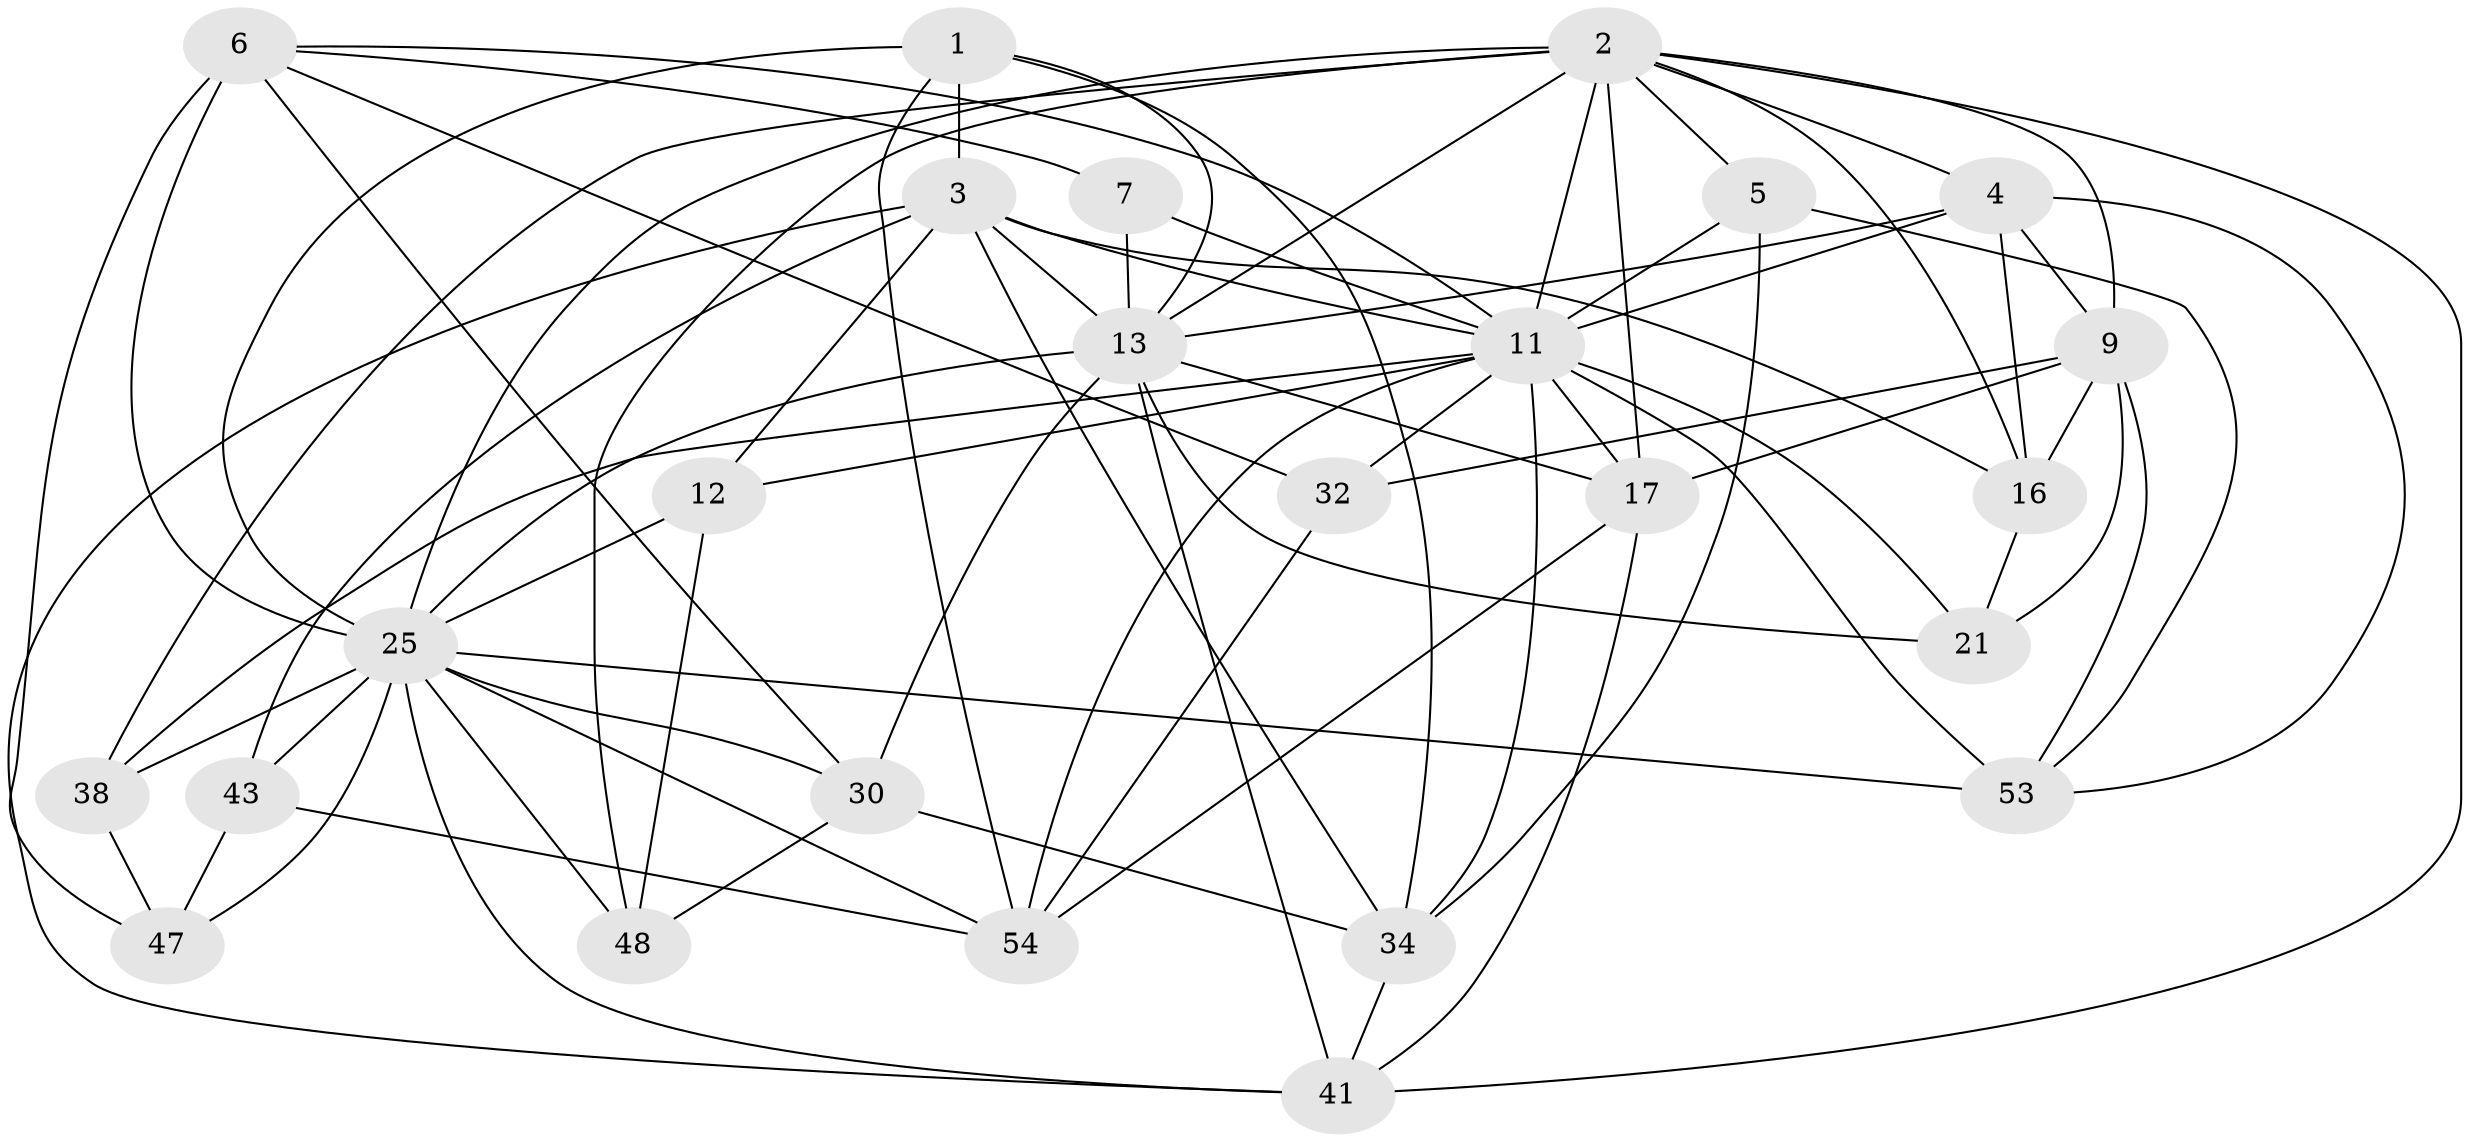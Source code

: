 // original degree distribution, {4: 1.0}
// Generated by graph-tools (version 1.1) at 2025/21/03/04/25 18:21:00]
// undirected, 25 vertices, 77 edges
graph export_dot {
graph [start="1"]
  node [color=gray90,style=filled];
  1 [super="+19"];
  2 [super="+45+46+18+14"];
  3 [super="+10+20+8"];
  4 [super="+36"];
  5;
  6 [super="+22"];
  7;
  9 [super="+56+23"];
  11 [super="+26+15"];
  12;
  13 [super="+52+49"];
  16 [super="+42"];
  17 [super="+33"];
  21;
  25 [super="+39+27+37"];
  30 [super="+62"];
  32;
  34 [super="+58"];
  38;
  41 [super="+50"];
  43;
  47;
  48;
  53 [super="+60"];
  54 [super="+61"];
  1 -- 3 [weight=2];
  1 -- 34;
  1 -- 13;
  1 -- 54;
  1 -- 25;
  2 -- 48;
  2 -- 41;
  2 -- 11 [weight=2];
  2 -- 13 [weight=2];
  2 -- 17;
  2 -- 4 [weight=2];
  2 -- 5;
  2 -- 38;
  2 -- 9;
  2 -- 16;
  2 -- 25;
  3 -- 12;
  3 -- 16 [weight=2];
  3 -- 41;
  3 -- 34;
  3 -- 11;
  3 -- 43;
  3 -- 13;
  4 -- 16;
  4 -- 9 [weight=2];
  4 -- 53;
  4 -- 11;
  4 -- 13;
  5 -- 34;
  5 -- 53;
  5 -- 11;
  6 -- 7;
  6 -- 47;
  6 -- 32;
  6 -- 30;
  6 -- 11;
  6 -- 25;
  7 -- 13 [weight=2];
  7 -- 11;
  9 -- 53;
  9 -- 16;
  9 -- 32;
  9 -- 17;
  9 -- 21;
  11 -- 53 [weight=2];
  11 -- 17;
  11 -- 34;
  11 -- 32;
  11 -- 38;
  11 -- 12;
  11 -- 21;
  11 -- 54;
  12 -- 48;
  12 -- 25;
  13 -- 17;
  13 -- 41;
  13 -- 21;
  13 -- 30;
  13 -- 25;
  16 -- 21;
  17 -- 41;
  17 -- 54;
  25 -- 48;
  25 -- 30 [weight=2];
  25 -- 38;
  25 -- 41;
  25 -- 43;
  25 -- 47;
  25 -- 53;
  25 -- 54;
  30 -- 48;
  30 -- 34;
  32 -- 54;
  34 -- 41;
  38 -- 47;
  43 -- 54;
  43 -- 47;
}
